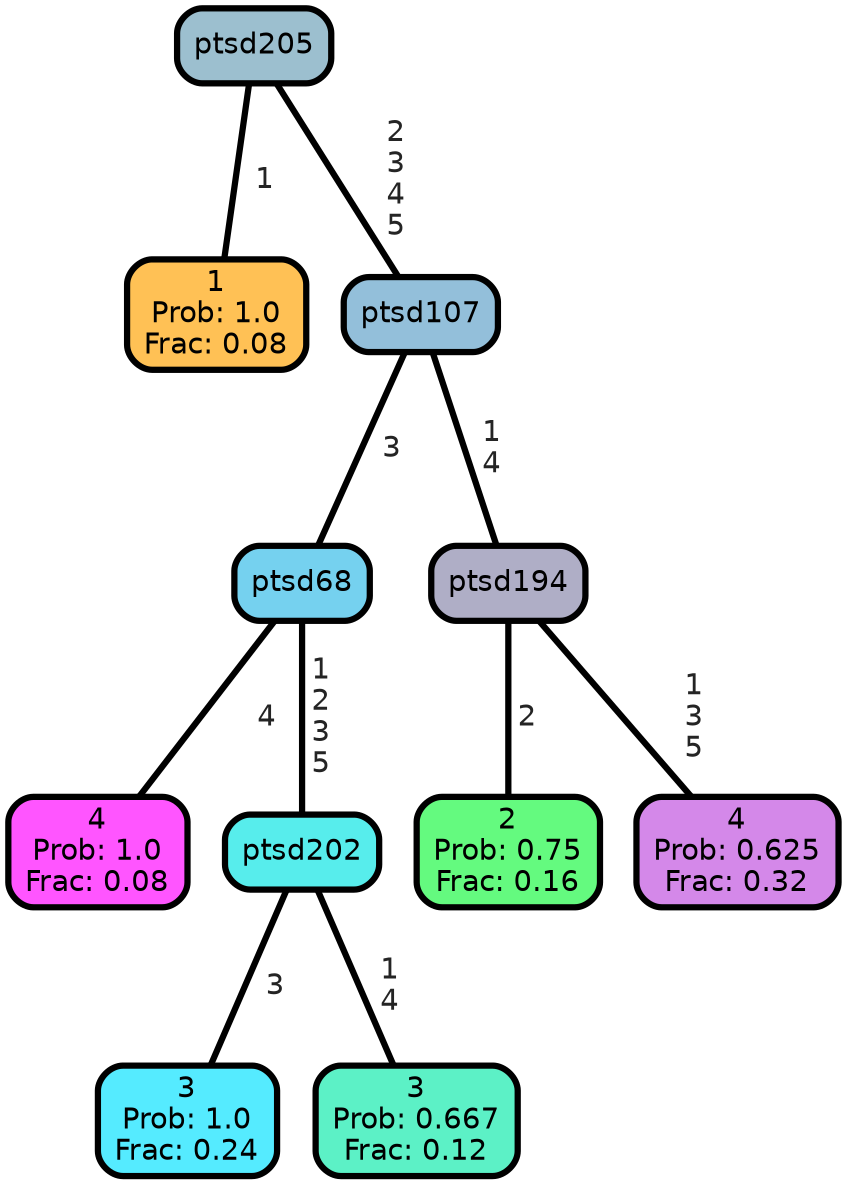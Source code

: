 graph Tree {
node [shape=box, style="filled, rounded",color="black",penwidth="3",fontcolor="black",                 fontname=helvetica] ;
graph [ranksep="0 equally", splines=straight,                 bgcolor=transparent, dpi=200] ;
edge [fontname=helvetica, fontweight=bold,fontcolor=grey14,color=black] ;
0 [label="1
Prob: 1.0
Frac: 0.08", fillcolor="#ffc155"] ;
1 [label="ptsd205", fillcolor="#9cbfcf"] ;
2 [label="4
Prob: 1.0
Frac: 0.08", fillcolor="#ff55ff"] ;
3 [label="ptsd68", fillcolor="#75d1ef"] ;
4 [label="3
Prob: 1.0
Frac: 0.24", fillcolor="#55ebff"] ;
5 [label="ptsd202", fillcolor="#57edec"] ;
6 [label="3
Prob: 0.667
Frac: 0.12", fillcolor="#5cf1c6"] ;
7 [label="ptsd107", fillcolor="#93bfda"] ;
8 [label="2
Prob: 0.75
Frac: 0.16", fillcolor="#64fa7f"] ;
9 [label="ptsd194", fillcolor="#afaec6"] ;
10 [label="4
Prob: 0.625
Frac: 0.32", fillcolor="#d488e9"] ;
1 -- 0 [label=" 1",penwidth=3] ;
1 -- 7 [label=" 2\n 3\n 4\n 5",penwidth=3] ;
3 -- 2 [label=" 4",penwidth=3] ;
3 -- 5 [label=" 1\n 2\n 3\n 5",penwidth=3] ;
5 -- 4 [label=" 3",penwidth=3] ;
5 -- 6 [label=" 1\n 4",penwidth=3] ;
7 -- 3 [label=" 3",penwidth=3] ;
7 -- 9 [label=" 1\n 4",penwidth=3] ;
9 -- 8 [label=" 2",penwidth=3] ;
9 -- 10 [label=" 1\n 3\n 5",penwidth=3] ;
{rank = same;}}